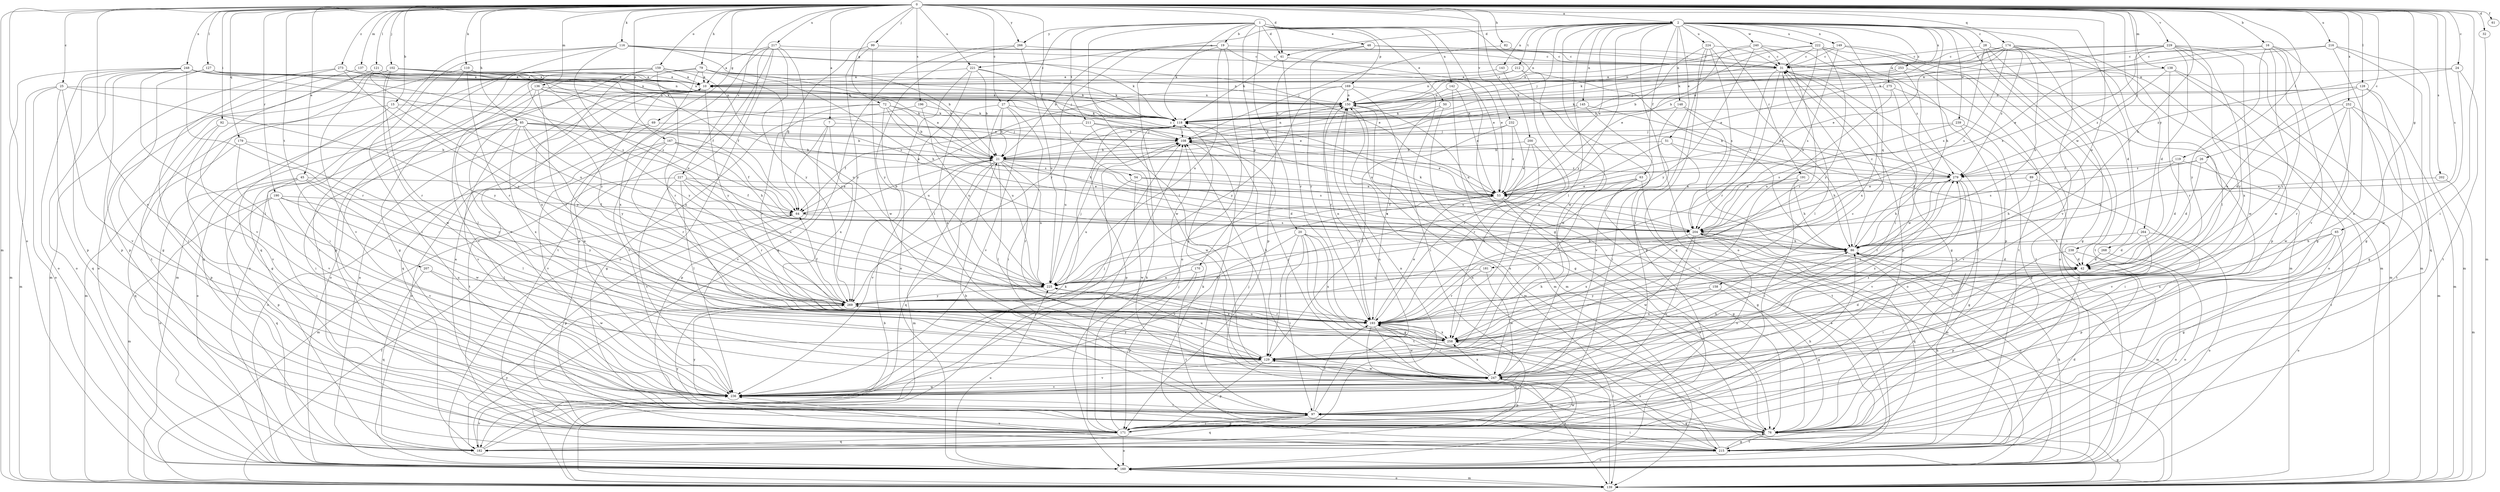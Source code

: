 strict digraph  {
0;
1;
2;
7;
10;
15;
16;
19;
20;
21;
24;
25;
26;
27;
28;
31;
32;
41;
42;
45;
48;
50;
51;
53;
54;
61;
63;
64;
65;
69;
72;
76;
79;
82;
85;
86;
89;
92;
97;
99;
102;
108;
110;
116;
118;
119;
121;
127;
128;
129;
136;
137;
138;
139;
142;
143;
145;
148;
149;
150;
158;
159;
160;
167;
169;
170;
171;
174;
179;
181;
182;
190;
191;
193;
196;
200;
202;
204;
207;
211;
212;
215;
216;
217;
221;
222;
224;
225;
227;
229;
232;
236;
238;
239;
240;
247;
248;
252;
253;
258;
264;
266;
268;
269;
273;
275;
279;
0 -> 2  [label=a];
0 -> 7  [label=a];
0 -> 15  [label=b];
0 -> 16  [label=b];
0 -> 24  [label=c];
0 -> 25  [label=c];
0 -> 26  [label=c];
0 -> 27  [label=c];
0 -> 32  [label=d];
0 -> 41  [label=d];
0 -> 45  [label=e];
0 -> 54  [label=f];
0 -> 61  [label=f];
0 -> 65  [label=g];
0 -> 69  [label=g];
0 -> 72  [label=g];
0 -> 79  [label=h];
0 -> 82  [label=h];
0 -> 85  [label=h];
0 -> 86  [label=h];
0 -> 89  [label=i];
0 -> 92  [label=i];
0 -> 97  [label=i];
0 -> 99  [label=j];
0 -> 102  [label=j];
0 -> 110  [label=k];
0 -> 116  [label=k];
0 -> 119  [label=l];
0 -> 121  [label=l];
0 -> 127  [label=l];
0 -> 128  [label=l];
0 -> 136  [label=m];
0 -> 137  [label=m];
0 -> 138  [label=m];
0 -> 139  [label=m];
0 -> 158  [label=o];
0 -> 159  [label=o];
0 -> 160  [label=o];
0 -> 167  [label=p];
0 -> 174  [label=q];
0 -> 179  [label=q];
0 -> 190  [label=r];
0 -> 196  [label=s];
0 -> 200  [label=s];
0 -> 202  [label=s];
0 -> 204  [label=s];
0 -> 207  [label=t];
0 -> 216  [label=u];
0 -> 217  [label=u];
0 -> 221  [label=u];
0 -> 227  [label=v];
0 -> 229  [label=v];
0 -> 232  [label=v];
0 -> 236  [label=v];
0 -> 248  [label=x];
0 -> 252  [label=x];
0 -> 264  [label=y];
0 -> 266  [label=y];
0 -> 273  [label=z];
1 -> 19  [label=b];
1 -> 20  [label=b];
1 -> 27  [label=c];
1 -> 41  [label=d];
1 -> 48  [label=e];
1 -> 50  [label=e];
1 -> 76  [label=g];
1 -> 86  [label=h];
1 -> 118  [label=k];
1 -> 129  [label=l];
1 -> 142  [label=n];
1 -> 169  [label=p];
1 -> 170  [label=p];
1 -> 211  [label=t];
1 -> 266  [label=y];
2 -> 28  [label=c];
2 -> 41  [label=d];
2 -> 51  [label=e];
2 -> 53  [label=e];
2 -> 63  [label=f];
2 -> 86  [label=h];
2 -> 108  [label=j];
2 -> 129  [label=l];
2 -> 143  [label=n];
2 -> 145  [label=n];
2 -> 148  [label=n];
2 -> 149  [label=n];
2 -> 150  [label=n];
2 -> 160  [label=o];
2 -> 181  [label=q];
2 -> 191  [label=r];
2 -> 212  [label=t];
2 -> 221  [label=u];
2 -> 222  [label=u];
2 -> 224  [label=u];
2 -> 236  [label=v];
2 -> 238  [label=w];
2 -> 239  [label=w];
2 -> 240  [label=w];
2 -> 247  [label=w];
2 -> 253  [label=x];
2 -> 268  [label=y];
2 -> 269  [label=y];
2 -> 275  [label=z];
7 -> 108  [label=j];
7 -> 171  [label=p];
7 -> 236  [label=v];
7 -> 258  [label=x];
10 -> 150  [label=n];
10 -> 160  [label=o];
10 -> 182  [label=q];
10 -> 269  [label=y];
15 -> 76  [label=g];
15 -> 118  [label=k];
15 -> 139  [label=m];
15 -> 269  [label=y];
16 -> 31  [label=c];
16 -> 53  [label=e];
16 -> 76  [label=g];
16 -> 193  [label=r];
16 -> 236  [label=v];
16 -> 247  [label=w];
16 -> 269  [label=y];
19 -> 21  [label=b];
19 -> 31  [label=c];
19 -> 53  [label=e];
19 -> 160  [label=o];
19 -> 225  [label=u];
19 -> 247  [label=w];
19 -> 269  [label=y];
20 -> 76  [label=g];
20 -> 86  [label=h];
20 -> 97  [label=i];
20 -> 129  [label=l];
20 -> 215  [label=t];
20 -> 236  [label=v];
20 -> 258  [label=x];
21 -> 10  [label=a];
21 -> 42  [label=d];
21 -> 129  [label=l];
21 -> 139  [label=m];
21 -> 182  [label=q];
21 -> 193  [label=r];
21 -> 204  [label=s];
21 -> 225  [label=u];
21 -> 236  [label=v];
21 -> 279  [label=z];
24 -> 10  [label=a];
24 -> 215  [label=t];
24 -> 247  [label=w];
24 -> 279  [label=z];
25 -> 139  [label=m];
25 -> 150  [label=n];
25 -> 160  [label=o];
25 -> 182  [label=q];
25 -> 236  [label=v];
25 -> 269  [label=y];
26 -> 42  [label=d];
26 -> 97  [label=i];
26 -> 204  [label=s];
26 -> 279  [label=z];
27 -> 21  [label=b];
27 -> 97  [label=i];
27 -> 118  [label=k];
27 -> 225  [label=u];
27 -> 236  [label=v];
27 -> 258  [label=x];
28 -> 31  [label=c];
28 -> 76  [label=g];
28 -> 139  [label=m];
28 -> 204  [label=s];
28 -> 215  [label=t];
31 -> 10  [label=a];
31 -> 76  [label=g];
31 -> 129  [label=l];
31 -> 171  [label=p];
31 -> 193  [label=r];
31 -> 204  [label=s];
32 -> 139  [label=m];
41 -> 53  [label=e];
41 -> 118  [label=k];
41 -> 193  [label=r];
42 -> 86  [label=h];
42 -> 171  [label=p];
42 -> 225  [label=u];
45 -> 53  [label=e];
45 -> 97  [label=i];
45 -> 129  [label=l];
45 -> 160  [label=o];
45 -> 171  [label=p];
45 -> 247  [label=w];
48 -> 31  [label=c];
48 -> 171  [label=p];
48 -> 193  [label=r];
48 -> 279  [label=z];
50 -> 76  [label=g];
50 -> 118  [label=k];
50 -> 193  [label=r];
51 -> 21  [label=b];
51 -> 86  [label=h];
51 -> 215  [label=t];
51 -> 225  [label=u];
53 -> 64  [label=f];
53 -> 76  [label=g];
53 -> 160  [label=o];
53 -> 225  [label=u];
54 -> 53  [label=e];
54 -> 204  [label=s];
54 -> 225  [label=u];
54 -> 247  [label=w];
63 -> 53  [label=e];
63 -> 76  [label=g];
63 -> 129  [label=l];
63 -> 139  [label=m];
63 -> 269  [label=y];
64 -> 21  [label=b];
64 -> 171  [label=p];
64 -> 204  [label=s];
65 -> 76  [label=g];
65 -> 86  [label=h];
65 -> 160  [label=o];
65 -> 171  [label=p];
65 -> 258  [label=x];
69 -> 108  [label=j];
69 -> 160  [label=o];
69 -> 215  [label=t];
72 -> 21  [label=b];
72 -> 86  [label=h];
72 -> 118  [label=k];
72 -> 193  [label=r];
72 -> 204  [label=s];
72 -> 225  [label=u];
72 -> 236  [label=v];
76 -> 21  [label=b];
76 -> 31  [label=c];
76 -> 108  [label=j];
76 -> 129  [label=l];
76 -> 150  [label=n];
76 -> 215  [label=t];
79 -> 10  [label=a];
79 -> 21  [label=b];
79 -> 86  [label=h];
79 -> 150  [label=n];
79 -> 160  [label=o];
79 -> 171  [label=p];
79 -> 225  [label=u];
79 -> 258  [label=x];
82 -> 31  [label=c];
82 -> 108  [label=j];
85 -> 21  [label=b];
85 -> 53  [label=e];
85 -> 97  [label=i];
85 -> 108  [label=j];
85 -> 160  [label=o];
85 -> 225  [label=u];
85 -> 236  [label=v];
85 -> 258  [label=x];
85 -> 269  [label=y];
86 -> 31  [label=c];
86 -> 42  [label=d];
86 -> 150  [label=n];
89 -> 53  [label=e];
89 -> 86  [label=h];
89 -> 236  [label=v];
92 -> 108  [label=j];
92 -> 171  [label=p];
92 -> 236  [label=v];
97 -> 76  [label=g];
97 -> 150  [label=n];
97 -> 171  [label=p];
97 -> 182  [label=q];
97 -> 193  [label=r];
97 -> 204  [label=s];
97 -> 269  [label=y];
99 -> 31  [label=c];
99 -> 64  [label=f];
99 -> 247  [label=w];
99 -> 269  [label=y];
102 -> 10  [label=a];
102 -> 64  [label=f];
102 -> 118  [label=k];
102 -> 150  [label=n];
102 -> 160  [label=o];
102 -> 193  [label=r];
102 -> 215  [label=t];
102 -> 236  [label=v];
102 -> 247  [label=w];
102 -> 279  [label=z];
108 -> 21  [label=b];
108 -> 53  [label=e];
108 -> 97  [label=i];
108 -> 150  [label=n];
110 -> 10  [label=a];
110 -> 97  [label=i];
110 -> 182  [label=q];
110 -> 193  [label=r];
110 -> 269  [label=y];
116 -> 21  [label=b];
116 -> 31  [label=c];
116 -> 53  [label=e];
116 -> 97  [label=i];
116 -> 118  [label=k];
116 -> 182  [label=q];
116 -> 215  [label=t];
116 -> 225  [label=u];
118 -> 108  [label=j];
118 -> 171  [label=p];
118 -> 225  [label=u];
119 -> 42  [label=d];
119 -> 86  [label=h];
119 -> 215  [label=t];
119 -> 279  [label=z];
121 -> 10  [label=a];
121 -> 64  [label=f];
121 -> 225  [label=u];
121 -> 236  [label=v];
127 -> 10  [label=a];
127 -> 76  [label=g];
127 -> 118  [label=k];
127 -> 160  [label=o];
127 -> 171  [label=p];
127 -> 204  [label=s];
128 -> 76  [label=g];
128 -> 118  [label=k];
128 -> 139  [label=m];
128 -> 150  [label=n];
128 -> 225  [label=u];
128 -> 258  [label=x];
129 -> 31  [label=c];
129 -> 171  [label=p];
129 -> 225  [label=u];
129 -> 236  [label=v];
129 -> 247  [label=w];
129 -> 269  [label=y];
129 -> 279  [label=z];
136 -> 53  [label=e];
136 -> 129  [label=l];
136 -> 150  [label=n];
136 -> 193  [label=r];
136 -> 236  [label=v];
136 -> 269  [label=y];
137 -> 10  [label=a];
137 -> 150  [label=n];
137 -> 171  [label=p];
138 -> 10  [label=a];
138 -> 139  [label=m];
138 -> 160  [label=o];
138 -> 193  [label=r];
138 -> 279  [label=z];
139 -> 21  [label=b];
139 -> 64  [label=f];
139 -> 76  [label=g];
139 -> 108  [label=j];
139 -> 160  [label=o];
139 -> 193  [label=r];
142 -> 53  [label=e];
142 -> 139  [label=m];
142 -> 150  [label=n];
143 -> 10  [label=a];
143 -> 171  [label=p];
145 -> 21  [label=b];
145 -> 42  [label=d];
145 -> 118  [label=k];
145 -> 236  [label=v];
148 -> 97  [label=i];
148 -> 118  [label=k];
148 -> 160  [label=o];
148 -> 279  [label=z];
149 -> 31  [label=c];
149 -> 118  [label=k];
149 -> 139  [label=m];
149 -> 160  [label=o];
149 -> 204  [label=s];
150 -> 118  [label=k];
150 -> 139  [label=m];
158 -> 76  [label=g];
158 -> 258  [label=x];
158 -> 269  [label=y];
159 -> 10  [label=a];
159 -> 76  [label=g];
159 -> 118  [label=k];
159 -> 139  [label=m];
159 -> 193  [label=r];
159 -> 204  [label=s];
159 -> 236  [label=v];
159 -> 258  [label=x];
160 -> 10  [label=a];
160 -> 86  [label=h];
160 -> 139  [label=m];
160 -> 225  [label=u];
167 -> 21  [label=b];
167 -> 64  [label=f];
167 -> 86  [label=h];
167 -> 160  [label=o];
167 -> 193  [label=r];
167 -> 236  [label=v];
169 -> 64  [label=f];
169 -> 97  [label=i];
169 -> 139  [label=m];
169 -> 150  [label=n];
169 -> 193  [label=r];
169 -> 269  [label=y];
170 -> 171  [label=p];
170 -> 215  [label=t];
170 -> 225  [label=u];
171 -> 10  [label=a];
171 -> 86  [label=h];
171 -> 97  [label=i];
171 -> 108  [label=j];
171 -> 118  [label=k];
171 -> 150  [label=n];
171 -> 160  [label=o];
171 -> 182  [label=q];
171 -> 247  [label=w];
171 -> 269  [label=y];
174 -> 21  [label=b];
174 -> 31  [label=c];
174 -> 42  [label=d];
174 -> 53  [label=e];
174 -> 86  [label=h];
174 -> 118  [label=k];
174 -> 129  [label=l];
174 -> 171  [label=p];
174 -> 204  [label=s];
174 -> 279  [label=z];
179 -> 21  [label=b];
179 -> 182  [label=q];
179 -> 193  [label=r];
179 -> 236  [label=v];
181 -> 193  [label=r];
181 -> 225  [label=u];
181 -> 247  [label=w];
182 -> 108  [label=j];
182 -> 118  [label=k];
182 -> 236  [label=v];
182 -> 269  [label=y];
190 -> 64  [label=f];
190 -> 129  [label=l];
190 -> 139  [label=m];
190 -> 182  [label=q];
190 -> 236  [label=v];
190 -> 269  [label=y];
191 -> 53  [label=e];
191 -> 86  [label=h];
191 -> 97  [label=i];
191 -> 129  [label=l];
193 -> 53  [label=e];
193 -> 86  [label=h];
193 -> 139  [label=m];
193 -> 150  [label=n];
193 -> 182  [label=q];
193 -> 247  [label=w];
193 -> 258  [label=x];
196 -> 76  [label=g];
196 -> 118  [label=k];
196 -> 225  [label=u];
200 -> 21  [label=b];
200 -> 53  [label=e];
200 -> 193  [label=r];
200 -> 258  [label=x];
202 -> 53  [label=e];
202 -> 139  [label=m];
204 -> 86  [label=h];
204 -> 118  [label=k];
204 -> 139  [label=m];
204 -> 160  [label=o];
204 -> 182  [label=q];
204 -> 236  [label=v];
204 -> 247  [label=w];
204 -> 258  [label=x];
207 -> 182  [label=q];
207 -> 225  [label=u];
207 -> 247  [label=w];
211 -> 64  [label=f];
211 -> 108  [label=j];
211 -> 204  [label=s];
211 -> 247  [label=w];
212 -> 10  [label=a];
212 -> 150  [label=n];
212 -> 247  [label=w];
212 -> 258  [label=x];
215 -> 42  [label=d];
215 -> 53  [label=e];
215 -> 76  [label=g];
215 -> 86  [label=h];
215 -> 97  [label=i];
215 -> 118  [label=k];
215 -> 150  [label=n];
215 -> 160  [label=o];
215 -> 236  [label=v];
215 -> 258  [label=x];
216 -> 31  [label=c];
216 -> 76  [label=g];
216 -> 118  [label=k];
216 -> 139  [label=m];
216 -> 182  [label=q];
217 -> 10  [label=a];
217 -> 31  [label=c];
217 -> 129  [label=l];
217 -> 160  [label=o];
217 -> 171  [label=p];
217 -> 193  [label=r];
217 -> 215  [label=t];
217 -> 269  [label=y];
221 -> 10  [label=a];
221 -> 21  [label=b];
221 -> 108  [label=j];
221 -> 118  [label=k];
221 -> 129  [label=l];
221 -> 160  [label=o];
222 -> 31  [label=c];
222 -> 108  [label=j];
222 -> 150  [label=n];
222 -> 171  [label=p];
222 -> 204  [label=s];
222 -> 215  [label=t];
222 -> 269  [label=y];
224 -> 21  [label=b];
224 -> 31  [label=c];
224 -> 86  [label=h];
224 -> 182  [label=q];
224 -> 204  [label=s];
224 -> 236  [label=v];
225 -> 108  [label=j];
225 -> 258  [label=x];
225 -> 269  [label=y];
227 -> 53  [label=e];
227 -> 64  [label=f];
227 -> 129  [label=l];
227 -> 139  [label=m];
227 -> 193  [label=r];
227 -> 225  [label=u];
227 -> 236  [label=v];
229 -> 10  [label=a];
229 -> 31  [label=c];
229 -> 42  [label=d];
229 -> 53  [label=e];
229 -> 139  [label=m];
229 -> 193  [label=r];
229 -> 204  [label=s];
229 -> 247  [label=w];
229 -> 258  [label=x];
232 -> 53  [label=e];
232 -> 108  [label=j];
232 -> 129  [label=l];
232 -> 193  [label=r];
236 -> 10  [label=a];
236 -> 97  [label=i];
236 -> 108  [label=j];
236 -> 247  [label=w];
238 -> 42  [label=d];
238 -> 97  [label=i];
238 -> 160  [label=o];
239 -> 76  [label=g];
239 -> 108  [label=j];
239 -> 204  [label=s];
239 -> 236  [label=v];
240 -> 31  [label=c];
240 -> 53  [label=e];
240 -> 150  [label=n];
240 -> 193  [label=r];
240 -> 258  [label=x];
240 -> 269  [label=y];
247 -> 86  [label=h];
247 -> 108  [label=j];
247 -> 118  [label=k];
247 -> 160  [label=o];
247 -> 171  [label=p];
247 -> 193  [label=r];
247 -> 236  [label=v];
247 -> 258  [label=x];
247 -> 279  [label=z];
248 -> 10  [label=a];
248 -> 129  [label=l];
248 -> 139  [label=m];
248 -> 150  [label=n];
248 -> 160  [label=o];
248 -> 171  [label=p];
248 -> 193  [label=r];
248 -> 204  [label=s];
252 -> 42  [label=d];
252 -> 118  [label=k];
252 -> 139  [label=m];
252 -> 193  [label=r];
252 -> 215  [label=t];
252 -> 247  [label=w];
253 -> 10  [label=a];
253 -> 118  [label=k];
253 -> 215  [label=t];
253 -> 247  [label=w];
258 -> 42  [label=d];
258 -> 129  [label=l];
258 -> 193  [label=r];
258 -> 225  [label=u];
258 -> 279  [label=z];
264 -> 42  [label=d];
264 -> 86  [label=h];
264 -> 129  [label=l];
264 -> 160  [label=o];
266 -> 31  [label=c];
266 -> 182  [label=q];
266 -> 225  [label=u];
266 -> 269  [label=y];
268 -> 42  [label=d];
268 -> 160  [label=o];
269 -> 64  [label=f];
269 -> 193  [label=r];
273 -> 10  [label=a];
273 -> 53  [label=e];
273 -> 97  [label=i];
273 -> 118  [label=k];
273 -> 139  [label=m];
273 -> 269  [label=y];
275 -> 129  [label=l];
275 -> 150  [label=n];
275 -> 160  [label=o];
275 -> 225  [label=u];
279 -> 53  [label=e];
279 -> 76  [label=g];
279 -> 86  [label=h];
279 -> 108  [label=j];
279 -> 193  [label=r];
279 -> 236  [label=v];
}
